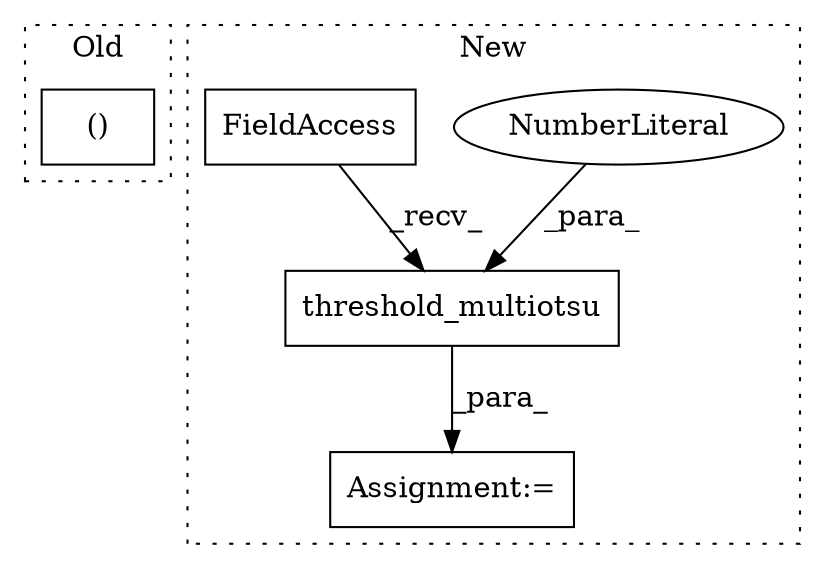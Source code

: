 digraph G {
subgraph cluster0 {
1 [label="()" a="106" s="40244" l="46" shape="box"];
label = "Old";
style="dotted";
}
subgraph cluster1 {
2 [label="threshold_multiotsu" a="32" s="44111,44145" l="20,1" shape="box"];
3 [label="NumberLiteral" a="34" s="44142" l="3" shape="ellipse"];
4 [label="FieldAccess" a="22" s="44095" l="15" shape="box"];
5 [label="Assignment:=" a="7" s="44094" l="1" shape="box"];
label = "New";
style="dotted";
}
2 -> 5 [label="_para_"];
3 -> 2 [label="_para_"];
4 -> 2 [label="_recv_"];
}